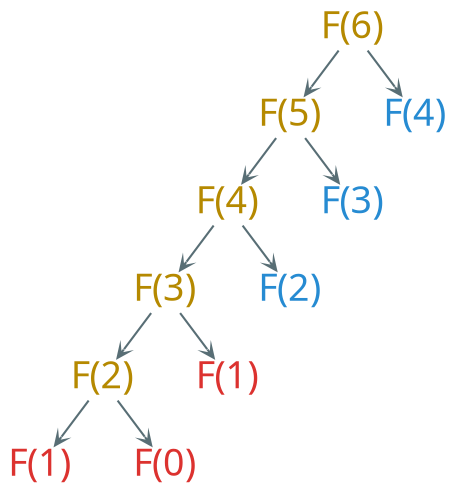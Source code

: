 digraph g {
    bgcolor=transparent
    graph [nodesep=0.4, ranksep=0.3]
    node [shape=plain, color="#586e75", fontcolor="#b58900", fontsize=18, fontname="LXGWWenKai"]
    edge [arrowhead=vee, color="#586e75", fontcolor="#268bd2", fontsize=16, fontname="LXGWWenKai", arrowsize=0.5]

    "F(6)" -> "F(5)" -> "F(4)" -> "F(3)" -> "F(2)"

    node [shape=plain, fontcolor="#dc322f"]

    "F(2)" -> {"F(1)", "F(0)"}

    f10 [label="F(1)"]
    "F(3)" -> f10

    node [shape=plain, fontcolor="#268bd2"]

    "F(6)" -> f40
    "F(5)" -> f30
    "F(4)" -> f20

    f40 [label="F(4)"]

    f30 [label="F(3)"]

    f20 [label="F(2)"]
}